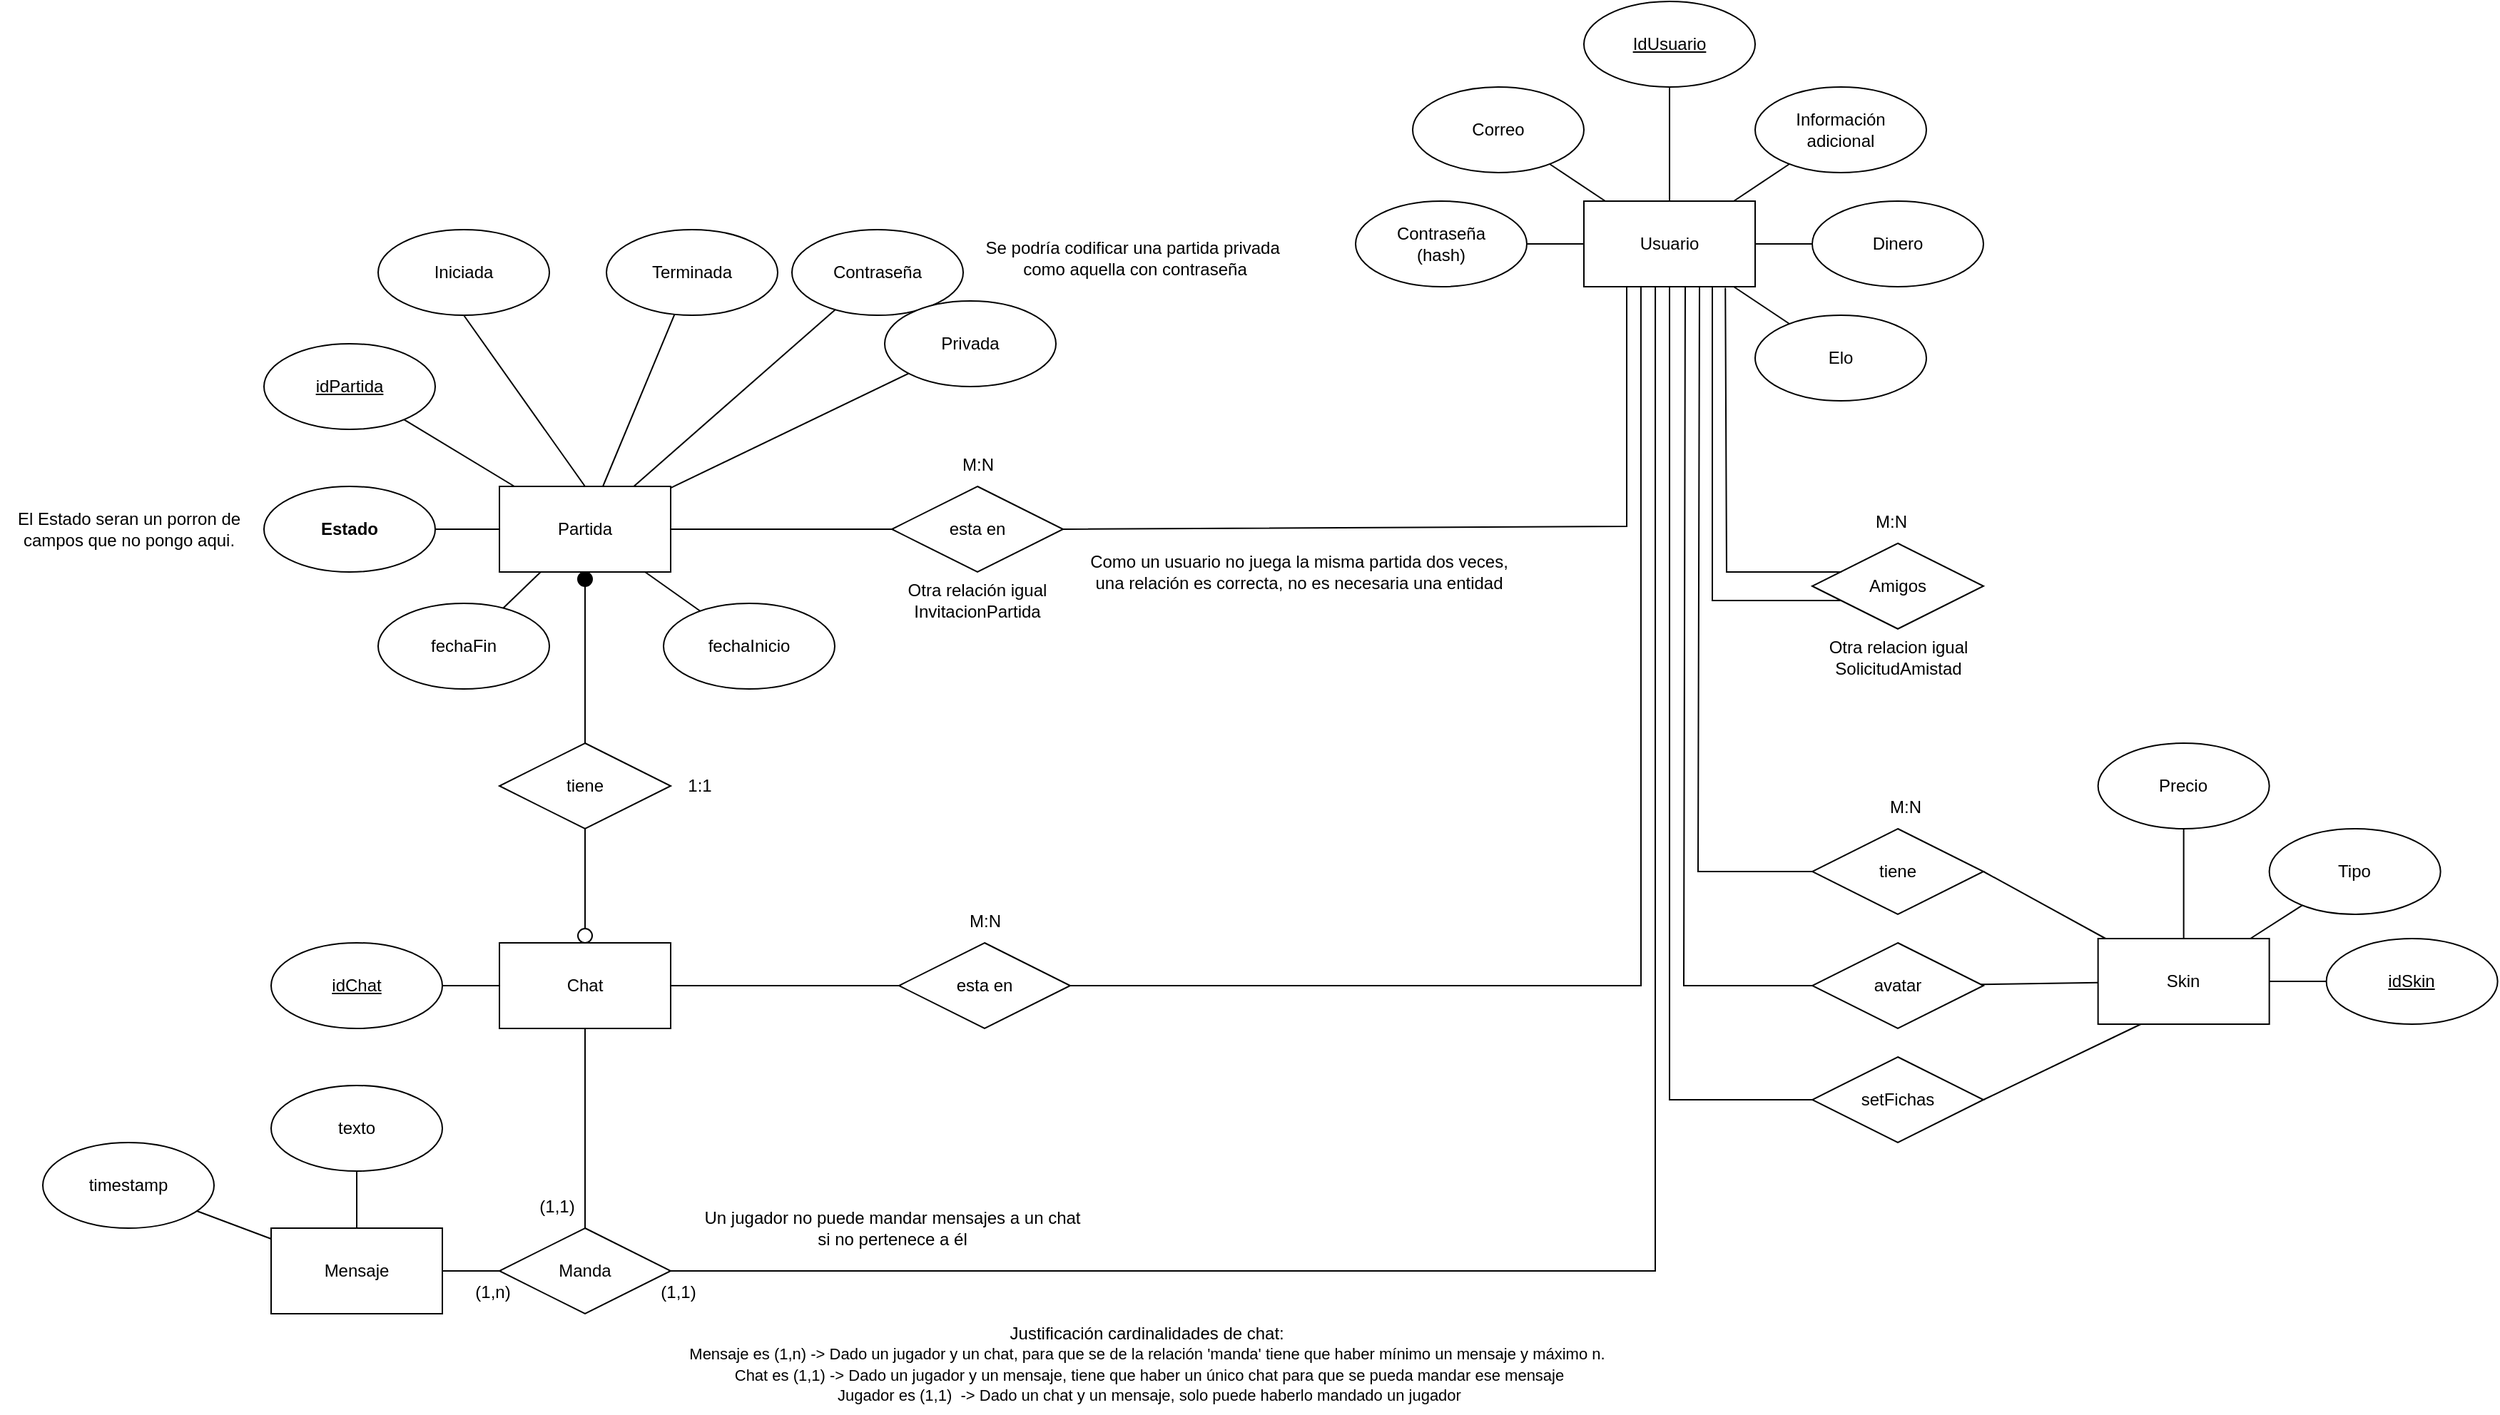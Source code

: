 <mxfile version="23.1.6" type="device">
  <diagram name="Page-1" id="eZLIKH1oal19LNsvK7_N">
    <mxGraphModel dx="2038" dy="661" grid="1" gridSize="10" guides="1" tooltips="1" connect="1" arrows="1" fold="1" page="1" pageScale="1" pageWidth="850" pageHeight="1100" math="0" shadow="0">
      <root>
        <mxCell id="0" />
        <mxCell id="1" parent="0" />
        <mxCell id="Up8UbrId6z3frbub8O2f-11" value="Usuario" style="rounded=0;whiteSpace=wrap;html=1;" parent="1" vertex="1">
          <mxGeometry x="520" y="200" width="120" height="60" as="geometry" />
        </mxCell>
        <mxCell id="Up8UbrId6z3frbub8O2f-15" value="" style="endArrow=none;html=1;rounded=0;entryX=0;entryY=0.5;entryDx=0;entryDy=0;exitX=1;exitY=0.5;exitDx=0;exitDy=0;" parent="1" target="Up8UbrId6z3frbub8O2f-11" edge="1" source="Up8UbrId6z3frbub8O2f-8">
          <mxGeometry width="50" height="50" relative="1" as="geometry">
            <mxPoint x="425" y="240.0" as="sourcePoint" />
            <mxPoint x="305" y="250" as="targetPoint" />
          </mxGeometry>
        </mxCell>
        <mxCell id="Up8UbrId6z3frbub8O2f-17" value="Correo" style="ellipse;whiteSpace=wrap;html=1;" parent="1" vertex="1">
          <mxGeometry x="400" y="120" width="120" height="60" as="geometry" />
        </mxCell>
        <mxCell id="Up8UbrId6z3frbub8O2f-18" value="&lt;u&gt;IdUsuario&lt;/u&gt;" style="ellipse;whiteSpace=wrap;html=1;" parent="1" vertex="1">
          <mxGeometry x="520" y="60" width="120" height="60" as="geometry" />
        </mxCell>
        <mxCell id="Up8UbrId6z3frbub8O2f-19" value="Información&lt;br&gt;adicional" style="ellipse;whiteSpace=wrap;html=1;" parent="1" vertex="1">
          <mxGeometry x="640" y="120" width="120" height="60" as="geometry" />
        </mxCell>
        <mxCell id="Up8UbrId6z3frbub8O2f-22" value="" style="endArrow=none;html=1;rounded=0;" parent="1" source="Up8UbrId6z3frbub8O2f-11" target="Up8UbrId6z3frbub8O2f-19" edge="1">
          <mxGeometry width="50" height="50" relative="1" as="geometry">
            <mxPoint x="600" y="210" as="sourcePoint" />
            <mxPoint x="650" y="160" as="targetPoint" />
          </mxGeometry>
        </mxCell>
        <mxCell id="Up8UbrId6z3frbub8O2f-23" value="" style="endArrow=none;html=1;rounded=0;entryX=0.5;entryY=1;entryDx=0;entryDy=0;exitX=0.5;exitY=0;exitDx=0;exitDy=0;" parent="1" source="Up8UbrId6z3frbub8O2f-11" target="Up8UbrId6z3frbub8O2f-18" edge="1">
          <mxGeometry width="50" height="50" relative="1" as="geometry">
            <mxPoint x="520" y="389" as="sourcePoint" />
            <mxPoint x="626" y="320" as="targetPoint" />
          </mxGeometry>
        </mxCell>
        <mxCell id="Up8UbrId6z3frbub8O2f-24" value="" style="endArrow=none;html=1;rounded=0;" parent="1" source="Up8UbrId6z3frbub8O2f-11" target="Up8UbrId6z3frbub8O2f-17" edge="1">
          <mxGeometry width="50" height="50" relative="1" as="geometry">
            <mxPoint x="590" y="220" as="sourcePoint" />
            <mxPoint x="590" y="160" as="targetPoint" />
          </mxGeometry>
        </mxCell>
        <mxCell id="Up8UbrId6z3frbub8O2f-33" value="Dinero" style="ellipse;whiteSpace=wrap;html=1;" parent="1" vertex="1">
          <mxGeometry x="680" y="200" width="120" height="60" as="geometry" />
        </mxCell>
        <mxCell id="Up8UbrId6z3frbub8O2f-35" value="" style="endArrow=none;html=1;rounded=0;" parent="1" source="Up8UbrId6z3frbub8O2f-11" target="Up8UbrId6z3frbub8O2f-33" edge="1">
          <mxGeometry width="50" height="50" relative="1" as="geometry">
            <mxPoint x="330" y="410" as="sourcePoint" />
            <mxPoint x="380" y="360" as="targetPoint" />
          </mxGeometry>
        </mxCell>
        <mxCell id="Up8UbrId6z3frbub8O2f-36" value="" style="endArrow=none;html=1;rounded=0;" parent="1" edge="1" target="WOAPnllCXagJjHV4k_21-33">
          <mxGeometry width="50" height="50" relative="1" as="geometry">
            <mxPoint x="601" y="260" as="sourcePoint" />
            <mxPoint x="721.12" y="628.86" as="targetPoint" />
            <Array as="points">
              <mxPoint x="600" y="670" />
            </Array>
          </mxGeometry>
        </mxCell>
        <mxCell id="Up8UbrId6z3frbub8O2f-39" value="esta en" style="rhombus;whiteSpace=wrap;html=1;" parent="1" vertex="1">
          <mxGeometry x="35" y="400" width="120" height="60" as="geometry" />
        </mxCell>
        <mxCell id="Up8UbrId6z3frbub8O2f-47" value="Partida" style="rounded=0;whiteSpace=wrap;html=1;" parent="1" vertex="1">
          <mxGeometry x="-240" y="400" width="120" height="60" as="geometry" />
        </mxCell>
        <mxCell id="Up8UbrId6z3frbub8O2f-48" value="&lt;u&gt;idPartida&lt;/u&gt;" style="ellipse;whiteSpace=wrap;html=1;" parent="1" vertex="1">
          <mxGeometry x="-405" y="300" width="120" height="60" as="geometry" />
        </mxCell>
        <mxCell id="Up8UbrId6z3frbub8O2f-49" value="Iniciada" style="ellipse;whiteSpace=wrap;html=1;" parent="1" vertex="1">
          <mxGeometry x="-325" y="220" width="120" height="60" as="geometry" />
        </mxCell>
        <mxCell id="Up8UbrId6z3frbub8O2f-50" value="" style="endArrow=none;html=1;rounded=0;entryX=0.5;entryY=1;entryDx=0;entryDy=0;exitX=0.5;exitY=0;exitDx=0;exitDy=0;" parent="1" source="Up8UbrId6z3frbub8O2f-47" target="Up8UbrId6z3frbub8O2f-49" edge="1">
          <mxGeometry width="50" height="50" relative="1" as="geometry">
            <mxPoint x="15" y="600" as="sourcePoint" />
            <mxPoint x="65" y="550" as="targetPoint" />
          </mxGeometry>
        </mxCell>
        <mxCell id="Up8UbrId6z3frbub8O2f-51" value="" style="endArrow=none;html=1;rounded=0;" parent="1" source="Up8UbrId6z3frbub8O2f-47" target="Up8UbrId6z3frbub8O2f-48" edge="1">
          <mxGeometry width="50" height="50" relative="1" as="geometry">
            <mxPoint x="-135" y="410" as="sourcePoint" />
            <mxPoint x="-90" y="350" as="targetPoint" />
          </mxGeometry>
        </mxCell>
        <mxCell id="Up8UbrId6z3frbub8O2f-52" value="" style="endArrow=none;html=1;rounded=0;entryX=0;entryY=0.5;entryDx=0;entryDy=0;exitX=1;exitY=0.5;exitDx=0;exitDy=0;" parent="1" source="Up8UbrId6z3frbub8O2f-47" target="Up8UbrId6z3frbub8O2f-39" edge="1">
          <mxGeometry width="50" height="50" relative="1" as="geometry">
            <mxPoint x="15" y="600" as="sourcePoint" />
            <mxPoint x="-20" y="430" as="targetPoint" />
          </mxGeometry>
        </mxCell>
        <mxCell id="Up8UbrId6z3frbub8O2f-53" value="fechaInicio" style="ellipse;whiteSpace=wrap;html=1;" parent="1" vertex="1">
          <mxGeometry x="-125" y="482" width="120" height="60" as="geometry" />
        </mxCell>
        <mxCell id="Up8UbrId6z3frbub8O2f-54" value="fechaFin" style="ellipse;whiteSpace=wrap;html=1;" parent="1" vertex="1">
          <mxGeometry x="-325" y="482" width="120" height="60" as="geometry" />
        </mxCell>
        <mxCell id="Up8UbrId6z3frbub8O2f-56" value="" style="endArrow=none;html=1;rounded=0;" parent="1" source="Up8UbrId6z3frbub8O2f-53" target="Up8UbrId6z3frbub8O2f-47" edge="1">
          <mxGeometry width="50" height="50" relative="1" as="geometry">
            <mxPoint x="-205" y="612" as="sourcePoint" />
            <mxPoint x="-90" y="562" as="targetPoint" />
          </mxGeometry>
        </mxCell>
        <mxCell id="Up8UbrId6z3frbub8O2f-58" value="" style="endArrow=none;html=1;rounded=0;" parent="1" source="Up8UbrId6z3frbub8O2f-47" target="Up8UbrId6z3frbub8O2f-54" edge="1">
          <mxGeometry width="50" height="50" relative="1" as="geometry">
            <mxPoint x="-135" y="622" as="sourcePoint" />
            <mxPoint x="-240" y="582" as="targetPoint" />
          </mxGeometry>
        </mxCell>
        <mxCell id="Up8UbrId6z3frbub8O2f-60" value="" style="endArrow=none;html=1;rounded=0;entryX=0.25;entryY=1;entryDx=0;entryDy=0;exitX=1;exitY=0.5;exitDx=0;exitDy=0;" parent="1" source="Up8UbrId6z3frbub8O2f-39" edge="1" target="Up8UbrId6z3frbub8O2f-11">
          <mxGeometry width="50" height="50" relative="1" as="geometry">
            <mxPoint x="380" y="428" as="sourcePoint" />
            <mxPoint x="535" y="270" as="targetPoint" />
            <Array as="points">
              <mxPoint x="550" y="428" />
            </Array>
          </mxGeometry>
        </mxCell>
        <mxCell id="Up8UbrId6z3frbub8O2f-61" value="M:N" style="text;html=1;align=center;verticalAlign=middle;resizable=0;points=[];autosize=1;strokeColor=none;fillColor=none;" parent="1" vertex="1">
          <mxGeometry x="70" y="370" width="50" height="30" as="geometry" />
        </mxCell>
        <mxCell id="Up8UbrId6z3frbub8O2f-77" value="esta en" style="rhombus;whiteSpace=wrap;html=1;" parent="1" vertex="1">
          <mxGeometry x="40" y="720" width="120" height="60" as="geometry" />
        </mxCell>
        <mxCell id="Up8UbrId6z3frbub8O2f-78" value="Chat" style="rounded=0;whiteSpace=wrap;html=1;" parent="1" vertex="1">
          <mxGeometry x="-240" y="720" width="120" height="60" as="geometry" />
        </mxCell>
        <mxCell id="Up8UbrId6z3frbub8O2f-83" value="" style="endArrow=none;html=1;rounded=0;exitX=1;exitY=0.5;exitDx=0;exitDy=0;entryX=0;entryY=0.5;entryDx=0;entryDy=0;" parent="1" source="Up8UbrId6z3frbub8O2f-78" target="Up8UbrId6z3frbub8O2f-77" edge="1">
          <mxGeometry width="50" height="50" relative="1" as="geometry">
            <mxPoint x="295" y="1126" as="sourcePoint" />
            <mxPoint x="235" y="956" as="targetPoint" />
          </mxGeometry>
        </mxCell>
        <mxCell id="Up8UbrId6z3frbub8O2f-90" value="" style="endArrow=none;html=1;rounded=0;entryX=0.333;entryY=1;entryDx=0;entryDy=0;exitX=1;exitY=0.5;exitDx=0;exitDy=0;entryPerimeter=0;" parent="1" source="Up8UbrId6z3frbub8O2f-77" edge="1" target="Up8UbrId6z3frbub8O2f-11">
          <mxGeometry width="50" height="50" relative="1" as="geometry">
            <mxPoint x="390" y="748" as="sourcePoint" />
            <mxPoint x="560" y="270" as="targetPoint" />
            <Array as="points">
              <mxPoint x="560" y="750" />
            </Array>
          </mxGeometry>
        </mxCell>
        <mxCell id="Up8UbrId6z3frbub8O2f-91" value="M:N" style="text;html=1;align=center;verticalAlign=middle;resizable=0;points=[];autosize=1;strokeColor=none;fillColor=none;" parent="1" vertex="1">
          <mxGeometry x="75" y="690" width="50" height="30" as="geometry" />
        </mxCell>
        <mxCell id="Up8UbrId6z3frbub8O2f-93" value="Amigos" style="rhombus;whiteSpace=wrap;html=1;" parent="1" vertex="1">
          <mxGeometry x="680" y="439.88" width="120" height="60" as="geometry" />
        </mxCell>
        <mxCell id="Up8UbrId6z3frbub8O2f-95" value="" style="endArrow=none;html=1;rounded=0;exitX=0.167;exitY=0.669;exitDx=0;exitDy=0;exitPerimeter=0;" parent="1" source="Up8UbrId6z3frbub8O2f-93" edge="1">
          <mxGeometry width="50" height="50" relative="1" as="geometry">
            <mxPoint x="690" y="480" as="sourcePoint" />
            <mxPoint x="610" y="260" as="targetPoint" />
            <Array as="points">
              <mxPoint x="610" y="480" />
            </Array>
          </mxGeometry>
        </mxCell>
        <mxCell id="WOAPnllCXagJjHV4k_21-5" value="Mensaje" style="rounded=0;whiteSpace=wrap;html=1;" parent="1" vertex="1">
          <mxGeometry x="-400" y="920" width="120" height="60" as="geometry" />
        </mxCell>
        <mxCell id="WOAPnllCXagJjHV4k_21-8" value="texto" style="ellipse;whiteSpace=wrap;html=1;" parent="1" vertex="1">
          <mxGeometry x="-400" y="820" width="120" height="60" as="geometry" />
        </mxCell>
        <mxCell id="WOAPnllCXagJjHV4k_21-9" value="" style="endArrow=none;html=1;rounded=0;" parent="1" edge="1" target="WOAPnllCXagJjHV4k_21-8" source="WOAPnllCXagJjHV4k_21-5">
          <mxGeometry width="50" height="50" relative="1" as="geometry">
            <mxPoint x="-345.5" y="920" as="sourcePoint" />
            <mxPoint x="-345.5" y="862" as="targetPoint" />
          </mxGeometry>
        </mxCell>
        <mxCell id="WOAPnllCXagJjHV4k_21-14" value="Manda" style="rhombus;whiteSpace=wrap;html=1;" parent="1" vertex="1">
          <mxGeometry x="-240" y="920" width="120" height="60" as="geometry" />
        </mxCell>
        <mxCell id="WOAPnllCXagJjHV4k_21-15" value="" style="endArrow=none;html=1;rounded=0;entryX=0.417;entryY=1;entryDx=0;entryDy=0;entryPerimeter=0;" parent="1" source="WOAPnllCXagJjHV4k_21-14" edge="1" target="Up8UbrId6z3frbub8O2f-11">
          <mxGeometry width="50" height="50" relative="1" as="geometry">
            <mxPoint x="435" y="748" as="sourcePoint" />
            <mxPoint x="570" y="270" as="targetPoint" />
            <Array as="points">
              <mxPoint x="570" y="950" />
            </Array>
          </mxGeometry>
        </mxCell>
        <mxCell id="WOAPnllCXagJjHV4k_21-16" value="" style="endArrow=none;html=1;rounded=0;" parent="1" source="WOAPnllCXagJjHV4k_21-14" target="WOAPnllCXagJjHV4k_21-5" edge="1">
          <mxGeometry width="50" height="50" relative="1" as="geometry">
            <mxPoint x="305" y="928" as="sourcePoint" />
            <mxPoint x="355" y="878" as="targetPoint" />
          </mxGeometry>
        </mxCell>
        <mxCell id="WOAPnllCXagJjHV4k_21-17" value="" style="endArrow=none;html=1;rounded=0;entryX=0.5;entryY=1;entryDx=0;entryDy=0;" parent="1" source="WOAPnllCXagJjHV4k_21-14" target="Up8UbrId6z3frbub8O2f-78" edge="1">
          <mxGeometry width="50" height="50" relative="1" as="geometry">
            <mxPoint x="305" y="928" as="sourcePoint" />
            <mxPoint x="355" y="878" as="targetPoint" />
          </mxGeometry>
        </mxCell>
        <mxCell id="WOAPnllCXagJjHV4k_21-18" value="timestamp" style="ellipse;whiteSpace=wrap;html=1;" parent="1" vertex="1">
          <mxGeometry x="-560" y="860" width="120" height="60" as="geometry" />
        </mxCell>
        <mxCell id="WOAPnllCXagJjHV4k_21-19" value="" style="endArrow=none;html=1;rounded=0;" parent="1" source="WOAPnllCXagJjHV4k_21-18" target="WOAPnllCXagJjHV4k_21-5" edge="1">
          <mxGeometry width="50" height="50" relative="1" as="geometry">
            <mxPoint x="35" y="670" as="sourcePoint" />
            <mxPoint x="80" y="722" as="targetPoint" />
          </mxGeometry>
        </mxCell>
        <mxCell id="WOAPnllCXagJjHV4k_21-20" value="M:N" style="text;html=1;align=center;verticalAlign=middle;resizable=0;points=[];autosize=1;strokeColor=none;fillColor=none;" parent="1" vertex="1">
          <mxGeometry x="710" y="409.88" width="50" height="30" as="geometry" />
        </mxCell>
        <mxCell id="WOAPnllCXagJjHV4k_21-23" value="tiene" style="rhombus;whiteSpace=wrap;html=1;" parent="1" vertex="1">
          <mxGeometry x="-240" y="580" width="120" height="60" as="geometry" />
        </mxCell>
        <mxCell id="WOAPnllCXagJjHV4k_21-25" value="" style="endArrow=none;html=1;rounded=0;" parent="1" source="Up8UbrId6z3frbub8O2f-78" target="WOAPnllCXagJjHV4k_21-23" edge="1">
          <mxGeometry width="50" height="50" relative="1" as="geometry">
            <mxPoint x="95" y="900" as="sourcePoint" />
            <mxPoint x="345" y="690" as="targetPoint" />
          </mxGeometry>
        </mxCell>
        <mxCell id="WOAPnllCXagJjHV4k_21-26" value="1:1" style="text;html=1;align=center;verticalAlign=middle;resizable=0;points=[];autosize=1;strokeColor=none;fillColor=none;" parent="1" vertex="1">
          <mxGeometry x="-120" y="595" width="40" height="30" as="geometry" />
        </mxCell>
        <mxCell id="WOAPnllCXagJjHV4k_21-28" value="" style="ellipse;whiteSpace=wrap;html=1;aspect=fixed;" parent="1" vertex="1">
          <mxGeometry x="-185" y="710" width="10" height="10" as="geometry" />
        </mxCell>
        <mxCell id="WOAPnllCXagJjHV4k_21-31" value="&lt;b&gt;Estado&lt;/b&gt;" style="ellipse;whiteSpace=wrap;html=1;" parent="1" vertex="1">
          <mxGeometry x="-405" y="400" width="120" height="60" as="geometry" />
        </mxCell>
        <mxCell id="WOAPnllCXagJjHV4k_21-32" value="" style="endArrow=none;html=1;rounded=0;entryX=1;entryY=0.5;entryDx=0;entryDy=0;exitX=0;exitY=0.5;exitDx=0;exitDy=0;" parent="1" source="Up8UbrId6z3frbub8O2f-47" target="WOAPnllCXagJjHV4k_21-31" edge="1">
          <mxGeometry width="50" height="50" relative="1" as="geometry">
            <mxPoint x="-195" y="470" as="sourcePoint" />
            <mxPoint x="-240" y="522" as="targetPoint" />
          </mxGeometry>
        </mxCell>
        <mxCell id="WOAPnllCXagJjHV4k_21-33" value="tiene" style="rhombus;whiteSpace=wrap;html=1;" parent="1" vertex="1">
          <mxGeometry x="680" y="640" width="120" height="60" as="geometry" />
        </mxCell>
        <mxCell id="WOAPnllCXagJjHV4k_21-34" value="" style="endArrow=none;html=1;rounded=0;entryX=1;entryY=0.5;entryDx=0;entryDy=0;" parent="1" target="WOAPnllCXagJjHV4k_21-33" edge="1" source="WOAPnllCXagJjHV4k_21-36">
          <mxGeometry width="50" height="50" relative="1" as="geometry">
            <mxPoint x="880.32" y="670" as="sourcePoint" />
            <mxPoint x="760.32" y="510" as="targetPoint" />
          </mxGeometry>
        </mxCell>
        <mxCell id="WOAPnllCXagJjHV4k_21-36" value="Skin" style="rounded=0;whiteSpace=wrap;html=1;" parent="1" vertex="1">
          <mxGeometry x="880.32" y="717" width="120" height="60" as="geometry" />
        </mxCell>
        <mxCell id="WOAPnllCXagJjHV4k_21-38" value="" style="endArrow=none;html=1;rounded=0;" parent="1" source="WOAPnllCXagJjHV4k_21-36" edge="1" target="WOAPnllCXagJjHV4k_21-40">
          <mxGeometry width="50" height="50" relative="1" as="geometry">
            <mxPoint x="890.32" y="767" as="sourcePoint" />
            <mxPoint x="850.32" y="677" as="targetPoint" />
          </mxGeometry>
        </mxCell>
        <mxCell id="WOAPnllCXagJjHV4k_21-39" value="" style="endArrow=none;html=1;rounded=0;" parent="1" source="WOAPnllCXagJjHV4k_21-36" edge="1" target="WOAPnllCXagJjHV4k_21-41">
          <mxGeometry width="50" height="50" relative="1" as="geometry">
            <mxPoint x="970.32" y="737" as="sourcePoint" />
            <mxPoint x="1030.32" y="677" as="targetPoint" />
          </mxGeometry>
        </mxCell>
        <mxCell id="WOAPnllCXagJjHV4k_21-40" value="Precio" style="ellipse;whiteSpace=wrap;html=1;" parent="1" vertex="1">
          <mxGeometry x="880.32" y="580" width="120" height="60" as="geometry" />
        </mxCell>
        <mxCell id="WOAPnllCXagJjHV4k_21-41" value="Tipo" style="ellipse;whiteSpace=wrap;html=1;" parent="1" vertex="1">
          <mxGeometry x="1000.32" y="640" width="120" height="60" as="geometry" />
        </mxCell>
        <mxCell id="WOAPnllCXagJjHV4k_21-42" value="&lt;u&gt;idSkin&lt;/u&gt;" style="ellipse;whiteSpace=wrap;html=1;" parent="1" vertex="1">
          <mxGeometry x="1040.32" y="717" width="120" height="60" as="geometry" />
        </mxCell>
        <mxCell id="WOAPnllCXagJjHV4k_21-43" value="" style="endArrow=none;html=1;rounded=0;" parent="1" source="WOAPnllCXagJjHV4k_21-42" target="WOAPnllCXagJjHV4k_21-36" edge="1">
          <mxGeometry width="50" height="50" relative="1" as="geometry">
            <mxPoint x="290.32" y="647" as="sourcePoint" />
            <mxPoint x="340.32" y="597" as="targetPoint" />
          </mxGeometry>
        </mxCell>
        <mxCell id="WOAPnllCXagJjHV4k_21-44" value="M:N" style="text;html=1;align=center;verticalAlign=middle;resizable=0;points=[];autosize=1;strokeColor=none;fillColor=none;" parent="1" vertex="1">
          <mxGeometry x="720" y="610" width="50" height="30" as="geometry" />
        </mxCell>
        <mxCell id="WOAPnllCXagJjHV4k_21-45" value="Elo" style="ellipse;whiteSpace=wrap;html=1;" parent="1" vertex="1">
          <mxGeometry x="640" y="280" width="120" height="60" as="geometry" />
        </mxCell>
        <mxCell id="WOAPnllCXagJjHV4k_21-46" value="" style="endArrow=none;html=1;rounded=0;" parent="1" source="Up8UbrId6z3frbub8O2f-11" target="WOAPnllCXagJjHV4k_21-45" edge="1">
          <mxGeometry width="50" height="50" relative="1" as="geometry">
            <mxPoint x="638" y="279" as="sourcePoint" />
            <mxPoint x="700" y="400" as="targetPoint" />
          </mxGeometry>
        </mxCell>
        <mxCell id="WOAPnllCXagJjHV4k_21-47" value="Terminada" style="ellipse;whiteSpace=wrap;html=1;" parent="1" vertex="1">
          <mxGeometry x="-165" y="220" width="120" height="60" as="geometry" />
        </mxCell>
        <mxCell id="WOAPnllCXagJjHV4k_21-48" value="" style="endArrow=none;html=1;rounded=0;" parent="1" source="Up8UbrId6z3frbub8O2f-47" target="WOAPnllCXagJjHV4k_21-47" edge="1">
          <mxGeometry width="50" height="50" relative="1" as="geometry">
            <mxPoint x="-165" y="410" as="sourcePoint" />
            <mxPoint x="-165" y="350" as="targetPoint" />
          </mxGeometry>
        </mxCell>
        <mxCell id="WOAPnllCXagJjHV4k_21-51" value="&lt;div style=&quot;&quot;&gt;Otra relación igual InvitacionPartida&lt;/div&gt;" style="text;html=1;strokeColor=none;fillColor=none;align=center;verticalAlign=middle;whiteSpace=wrap;rounded=0;" parent="1" vertex="1">
          <mxGeometry x="5" y="440" width="180" height="80" as="geometry" />
        </mxCell>
        <mxCell id="bVkEB1NkfWJb3kjxlX-n-1" value="" style="endArrow=none;html=1;rounded=0;exitX=0.75;exitY=1;exitDx=0;exitDy=0;" parent="1" edge="1" target="bVkEB1NkfWJb3kjxlX-n-3">
          <mxGeometry width="50" height="50" relative="1" as="geometry">
            <mxPoint x="591" y="260" as="sourcePoint" />
            <mxPoint x="700.68" y="709" as="targetPoint" />
            <Array as="points">
              <mxPoint x="590" y="750" />
            </Array>
          </mxGeometry>
        </mxCell>
        <mxCell id="bVkEB1NkfWJb3kjxlX-n-2" value="" style="endArrow=none;html=1;rounded=0;" parent="1" edge="1" target="bVkEB1NkfWJb3kjxlX-n-4">
          <mxGeometry width="50" height="50" relative="1" as="geometry">
            <mxPoint x="580" y="260" as="sourcePoint" />
            <mxPoint x="700.68" y="810.0" as="targetPoint" />
            <Array as="points">
              <mxPoint x="580" y="830" />
            </Array>
          </mxGeometry>
        </mxCell>
        <mxCell id="bVkEB1NkfWJb3kjxlX-n-3" value="avatar" style="rhombus;whiteSpace=wrap;html=1;" parent="1" vertex="1">
          <mxGeometry x="680" y="720" width="120" height="60" as="geometry" />
        </mxCell>
        <mxCell id="bVkEB1NkfWJb3kjxlX-n-4" value="setFichas" style="rhombus;whiteSpace=wrap;html=1;" parent="1" vertex="1">
          <mxGeometry x="680" y="800" width="120" height="60" as="geometry" />
        </mxCell>
        <mxCell id="bVkEB1NkfWJb3kjxlX-n-5" value="" style="endArrow=none;html=1;rounded=0;entryX=0.25;entryY=1;entryDx=0;entryDy=0;exitX=1;exitY=0.5;exitDx=0;exitDy=0;" parent="1" source="bVkEB1NkfWJb3kjxlX-n-4" target="WOAPnllCXagJjHV4k_21-36" edge="1">
          <mxGeometry width="50" height="50" relative="1" as="geometry">
            <mxPoint x="670.32" y="630" as="sourcePoint" />
            <mxPoint x="720.32" y="580" as="targetPoint" />
          </mxGeometry>
        </mxCell>
        <mxCell id="bVkEB1NkfWJb3kjxlX-n-6" value="" style="endArrow=none;html=1;rounded=0;" parent="1" source="bVkEB1NkfWJb3kjxlX-n-3" target="WOAPnllCXagJjHV4k_21-36" edge="1">
          <mxGeometry width="50" height="50" relative="1" as="geometry">
            <mxPoint x="780.32" y="830" as="sourcePoint" />
            <mxPoint x="880.32" y="680" as="targetPoint" />
          </mxGeometry>
        </mxCell>
        <mxCell id="bVkEB1NkfWJb3kjxlX-n-9" value="Otra relacion igual&lt;br&gt;SolicitudAmistad" style="text;html=1;align=center;verticalAlign=middle;resizable=0;points=[];autosize=1;strokeColor=none;fillColor=none;" parent="1" vertex="1">
          <mxGeometry x="680" y="499.88" width="120" height="40" as="geometry" />
        </mxCell>
        <mxCell id="bVkEB1NkfWJb3kjxlX-n-10" value="El Estado seran un porron de &lt;br&gt;campos que no pongo aqui." style="text;html=1;align=center;verticalAlign=middle;resizable=0;points=[];autosize=1;strokeColor=none;fillColor=none;" parent="1" vertex="1">
          <mxGeometry x="-590" y="410" width="180" height="40" as="geometry" />
        </mxCell>
        <mxCell id="RkOlm0J7qBvs8IaSxtqx-1" value="" style="endArrow=none;html=1;rounded=0;entryX=0;entryY=0.5;entryDx=0;entryDy=0;exitX=1;exitY=0.5;exitDx=0;exitDy=0;" edge="1" parent="1" target="Up8UbrId6z3frbub8O2f-8">
          <mxGeometry width="50" height="50" relative="1" as="geometry">
            <mxPoint x="425" y="240.0" as="sourcePoint" />
            <mxPoint x="520" y="240" as="targetPoint" />
          </mxGeometry>
        </mxCell>
        <mxCell id="Up8UbrId6z3frbub8O2f-8" value="Contraseña&lt;br&gt;(hash)" style="ellipse;whiteSpace=wrap;html=1;" parent="1" vertex="1">
          <mxGeometry x="360" y="200" width="120" height="60" as="geometry" />
        </mxCell>
        <mxCell id="RkOlm0J7qBvs8IaSxtqx-3" value="" style="endArrow=none;html=1;rounded=0;" edge="1" parent="1" source="WOAPnllCXagJjHV4k_21-29" target="Up8UbrId6z3frbub8O2f-47">
          <mxGeometry width="50" height="50" relative="1" as="geometry">
            <mxPoint x="-25" y="600" as="sourcePoint" />
            <mxPoint x="25" y="550" as="targetPoint" />
          </mxGeometry>
        </mxCell>
        <mxCell id="RkOlm0J7qBvs8IaSxtqx-4" value="Contraseña" style="ellipse;whiteSpace=wrap;html=1;" vertex="1" parent="1">
          <mxGeometry x="-35" y="220" width="120" height="60" as="geometry" />
        </mxCell>
        <mxCell id="RkOlm0J7qBvs8IaSxtqx-5" value="Privada" style="ellipse;whiteSpace=wrap;html=1;" vertex="1" parent="1">
          <mxGeometry x="30" y="270" width="120" height="60" as="geometry" />
        </mxCell>
        <mxCell id="RkOlm0J7qBvs8IaSxtqx-6" value="Se podría codificar una partida privada&amp;nbsp;&lt;br&gt;como aquella con contraseña" style="text;html=1;align=center;verticalAlign=middle;resizable=0;points=[];autosize=1;strokeColor=none;fillColor=none;" vertex="1" parent="1">
          <mxGeometry x="90" y="220" width="230" height="40" as="geometry" />
        </mxCell>
        <mxCell id="RkOlm0J7qBvs8IaSxtqx-7" value="" style="endArrow=none;html=1;rounded=0;" edge="1" parent="1" source="Up8UbrId6z3frbub8O2f-47" target="RkOlm0J7qBvs8IaSxtqx-4">
          <mxGeometry width="50" height="50" relative="1" as="geometry">
            <mxPoint x="-75" y="420" as="sourcePoint" />
            <mxPoint x="-25" y="370" as="targetPoint" />
          </mxGeometry>
        </mxCell>
        <mxCell id="RkOlm0J7qBvs8IaSxtqx-8" value="" style="endArrow=none;html=1;rounded=0;" edge="1" parent="1" source="Up8UbrId6z3frbub8O2f-47" target="RkOlm0J7qBvs8IaSxtqx-5">
          <mxGeometry width="50" height="50" relative="1" as="geometry">
            <mxPoint x="-75" y="420" as="sourcePoint" />
            <mxPoint x="-25" y="370" as="targetPoint" />
          </mxGeometry>
        </mxCell>
        <mxCell id="RkOlm0J7qBvs8IaSxtqx-9" value="&lt;u&gt;idChat&lt;/u&gt;" style="ellipse;whiteSpace=wrap;html=1;" vertex="1" parent="1">
          <mxGeometry x="-400" y="720" width="120" height="60" as="geometry" />
        </mxCell>
        <mxCell id="RkOlm0J7qBvs8IaSxtqx-10" value="" style="endArrow=none;html=1;rounded=0;" edge="1" parent="1" source="Up8UbrId6z3frbub8O2f-78" target="RkOlm0J7qBvs8IaSxtqx-9">
          <mxGeometry width="50" height="50" relative="1" as="geometry">
            <mxPoint x="-330" y="930" as="sourcePoint" />
            <mxPoint x="-330" y="890" as="targetPoint" />
          </mxGeometry>
        </mxCell>
        <mxCell id="RkOlm0J7qBvs8IaSxtqx-11" value="Como un usuario no juega la misma partida dos veces,&lt;br&gt;una relación es correcta, no es necesaria una entidad" style="text;html=1;align=center;verticalAlign=middle;resizable=0;points=[];autosize=1;strokeColor=none;fillColor=none;" vertex="1" parent="1">
          <mxGeometry x="160" y="440" width="320" height="40" as="geometry" />
        </mxCell>
        <mxCell id="RkOlm0J7qBvs8IaSxtqx-13" value="" style="endArrow=none;html=1;rounded=0;exitX=0.171;exitY=0.335;exitDx=0;exitDy=0;exitPerimeter=0;entryX=0.826;entryY=1.013;entryDx=0;entryDy=0;entryPerimeter=0;" edge="1" parent="1" source="Up8UbrId6z3frbub8O2f-93" target="Up8UbrId6z3frbub8O2f-11">
          <mxGeometry width="50" height="50" relative="1" as="geometry">
            <mxPoint x="713" y="494.76" as="sourcePoint" />
            <mxPoint x="620" y="261" as="targetPoint" />
            <Array as="points">
              <mxPoint x="620" y="460" />
            </Array>
          </mxGeometry>
        </mxCell>
        <mxCell id="RkOlm0J7qBvs8IaSxtqx-14" value="Un jugador no puede mandar mensajes a un chat&lt;br&gt;si no pertenece a él" style="text;html=1;align=center;verticalAlign=middle;resizable=0;points=[];autosize=1;strokeColor=none;fillColor=none;" vertex="1" parent="1">
          <mxGeometry x="-110" y="900" width="290" height="40" as="geometry" />
        </mxCell>
        <mxCell id="RkOlm0J7qBvs8IaSxtqx-15" value="Justificación cardinalidades de chat:&amp;nbsp;&lt;br style=&quot;border-color: var(--border-color); font-size: 11px;&quot;&gt;&lt;span style=&quot;font-size: 11px; background-color: rgb(255, 255, 255);&quot;&gt;Mensaje es (1,n) -&amp;gt; Dado un jugador y un chat, para que se de la relación &#39;manda&#39; tiene que haber mínimo un mensaje y máximo n.&amp;nbsp;&lt;/span&gt;&lt;br style=&quot;border-color: var(--border-color); font-size: 11px;&quot;&gt;&lt;span style=&quot;font-size: 11px; background-color: rgb(255, 255, 255);&quot;&gt;Chat es (1,1) -&amp;gt; Dado un jugador y un mensaje, tiene que haber un único chat para que se pueda mandar ese mensaje&lt;/span&gt;&lt;br style=&quot;border-color: var(--border-color); font-size: 11px;&quot;&gt;&lt;span style=&quot;font-size: 11px; background-color: rgb(255, 255, 255);&quot;&gt;Jugador es (1,1)&amp;nbsp; -&amp;gt; Dado un chat y un mensaje, solo puede haberlo mandado un jugador&lt;/span&gt;" style="text;html=1;align=center;verticalAlign=middle;resizable=0;points=[];autosize=1;strokeColor=none;fillColor=none;" vertex="1" parent="1">
          <mxGeometry x="-120" y="980" width="670" height="70" as="geometry" />
        </mxCell>
        <mxCell id="RkOlm0J7qBvs8IaSxtqx-16" value="(1,1)" style="text;html=1;align=center;verticalAlign=middle;resizable=0;points=[];autosize=1;strokeColor=none;fillColor=none;" vertex="1" parent="1">
          <mxGeometry x="-140" y="950" width="50" height="30" as="geometry" />
        </mxCell>
        <mxCell id="RkOlm0J7qBvs8IaSxtqx-17" value="(1,n)" style="text;html=1;align=center;verticalAlign=middle;resizable=0;points=[];autosize=1;strokeColor=none;fillColor=none;" vertex="1" parent="1">
          <mxGeometry x="-270" y="950" width="50" height="30" as="geometry" />
        </mxCell>
        <mxCell id="RkOlm0J7qBvs8IaSxtqx-18" value="(1,1)" style="text;html=1;align=center;verticalAlign=middle;resizable=0;points=[];autosize=1;strokeColor=none;fillColor=none;" vertex="1" parent="1">
          <mxGeometry x="-225" y="890" width="50" height="30" as="geometry" />
        </mxCell>
        <mxCell id="RkOlm0J7qBvs8IaSxtqx-19" value="" style="endArrow=none;html=1;rounded=0;" edge="1" parent="1" source="WOAPnllCXagJjHV4k_21-23" target="WOAPnllCXagJjHV4k_21-29">
          <mxGeometry width="50" height="50" relative="1" as="geometry">
            <mxPoint x="-180" y="580" as="sourcePoint" />
            <mxPoint x="-180" y="460" as="targetPoint" />
          </mxGeometry>
        </mxCell>
        <mxCell id="WOAPnllCXagJjHV4k_21-29" value="" style="ellipse;whiteSpace=wrap;html=1;aspect=fixed;fillColor=#000000;" parent="1" vertex="1">
          <mxGeometry x="-185" y="460" width="10" height="10" as="geometry" />
        </mxCell>
      </root>
    </mxGraphModel>
  </diagram>
</mxfile>
